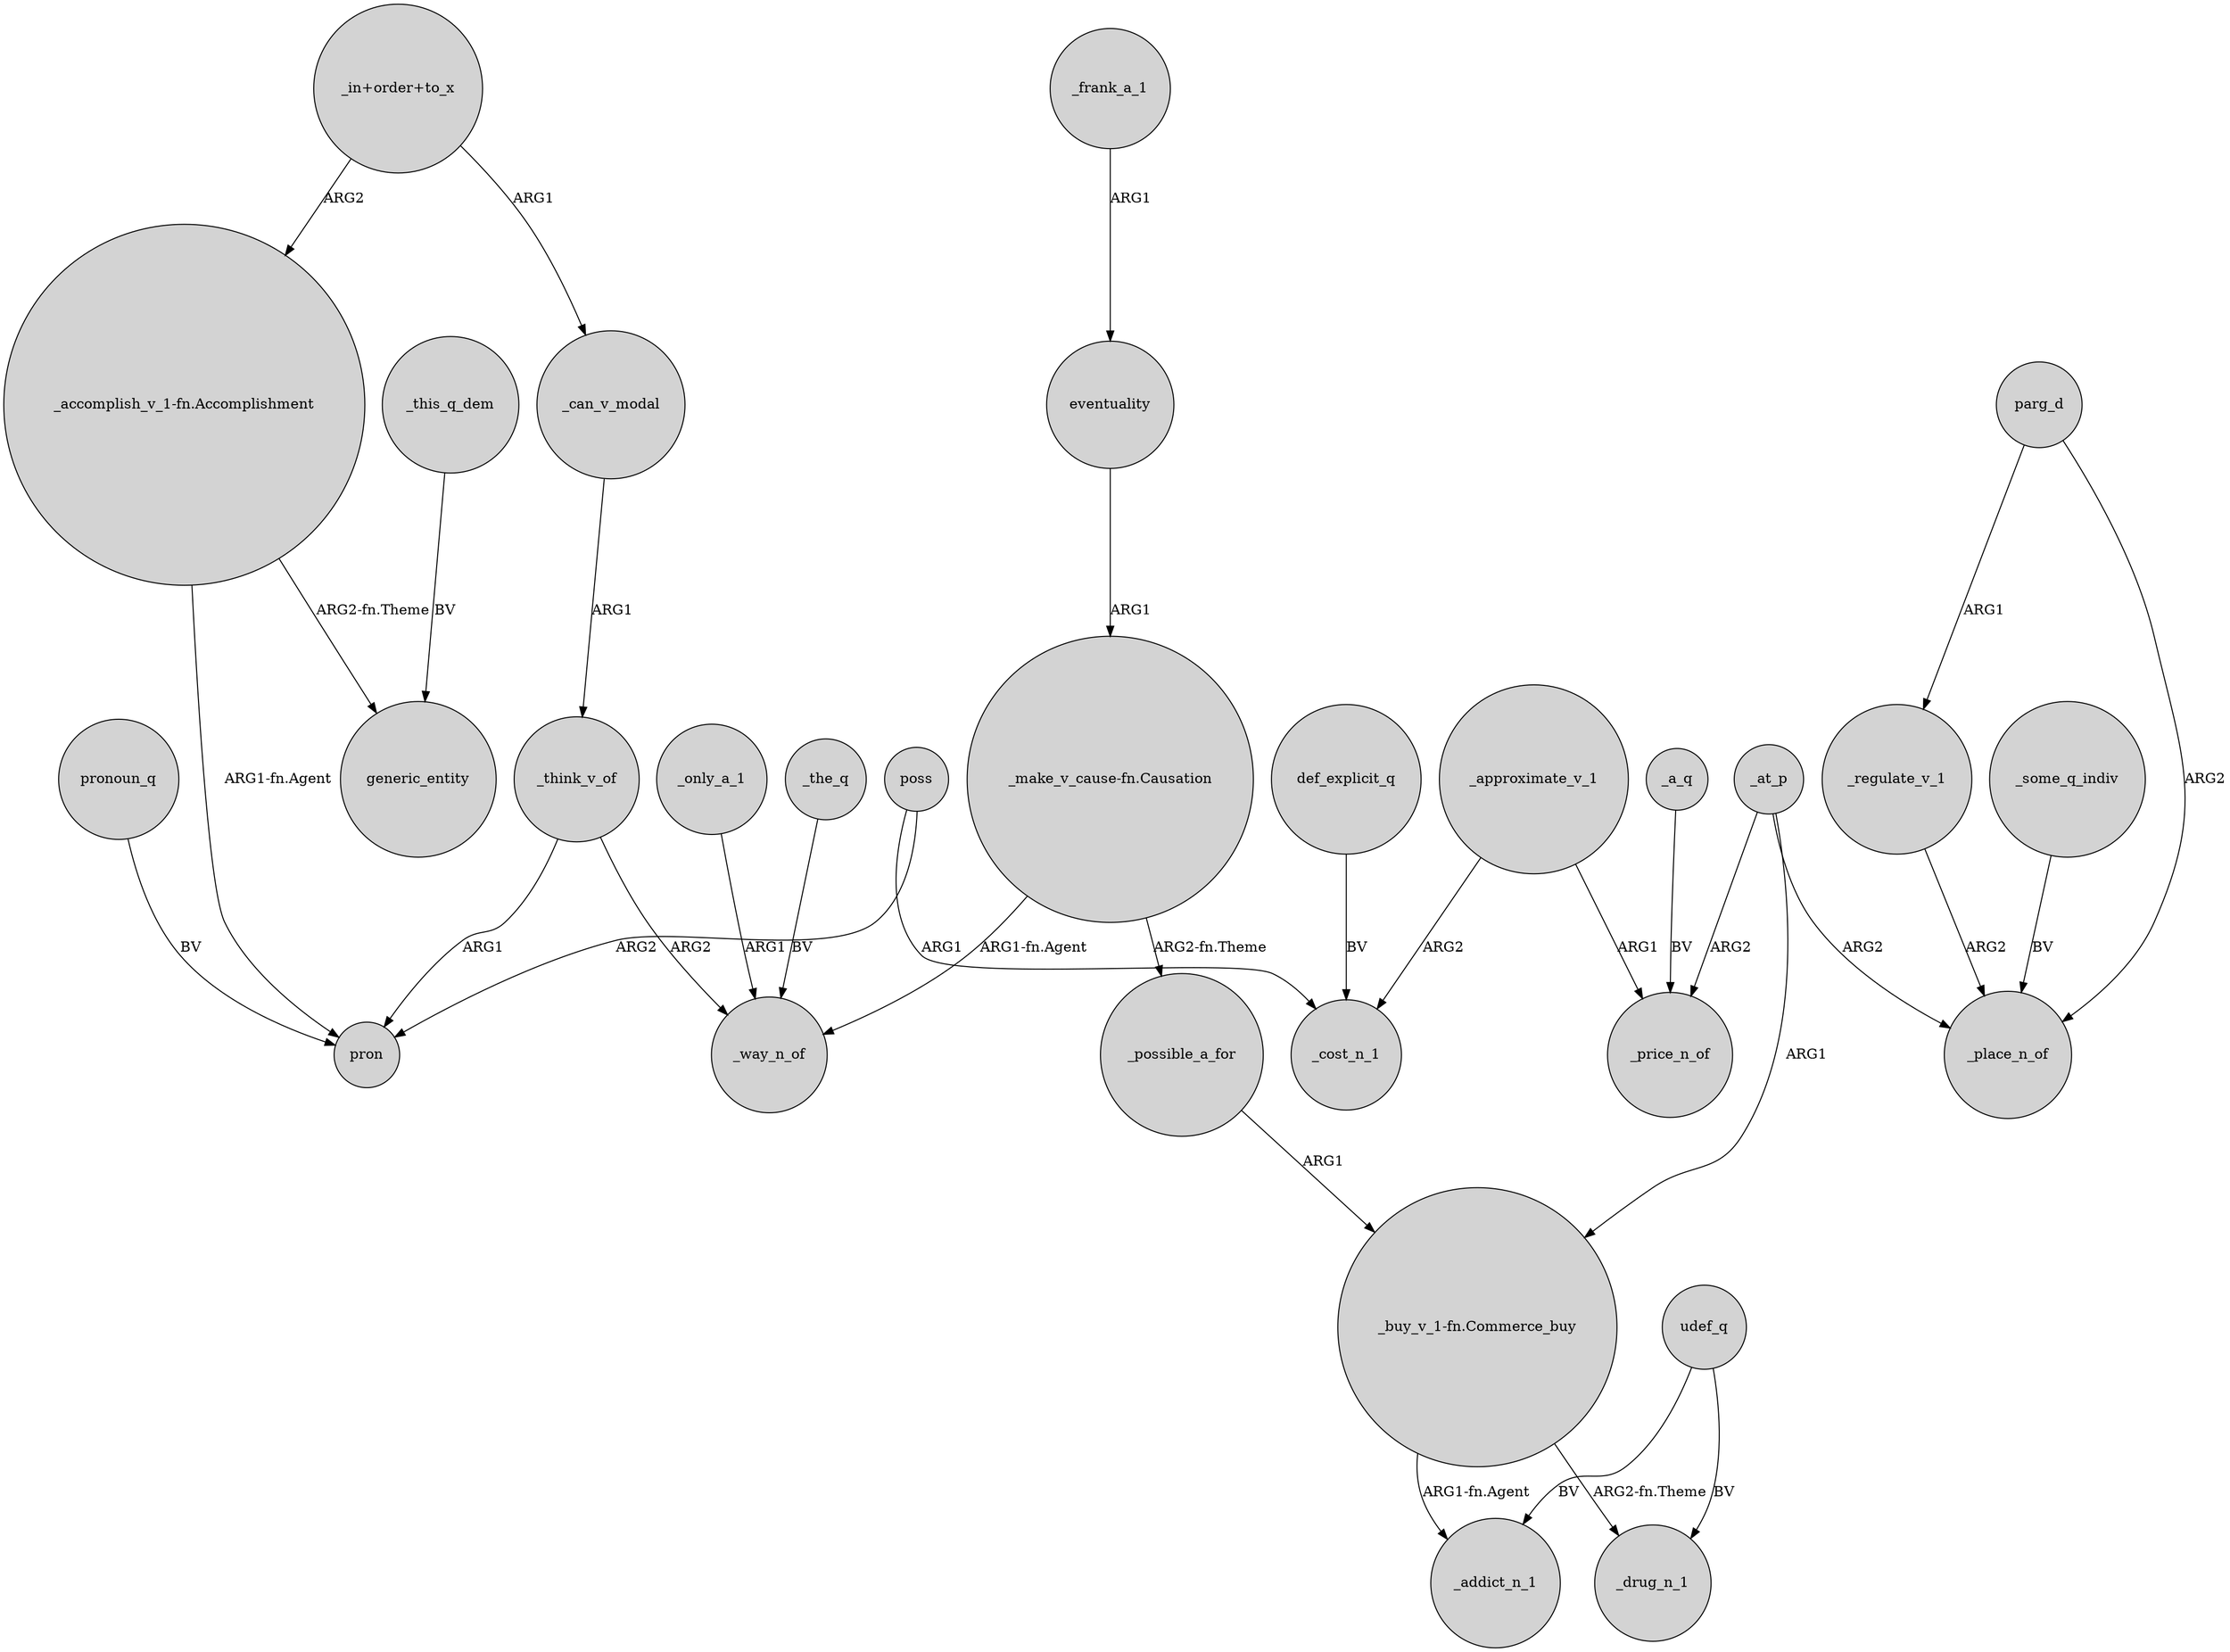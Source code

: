 digraph {
	node [shape=circle style=filled]
	poss -> pron [label=ARG2]
	_at_p -> "_buy_v_1-fn.Commerce_buy" [label=ARG1]
	_approximate_v_1 -> _cost_n_1 [label=ARG2]
	"_buy_v_1-fn.Commerce_buy" -> _addict_n_1 [label="ARG1-fn.Agent"]
	parg_d -> _regulate_v_1 [label=ARG1]
	"_make_v_cause-fn.Causation" -> _way_n_of [label="ARG1-fn.Agent"]
	_the_q -> _way_n_of [label=BV]
	_frank_a_1 -> eventuality [label=ARG1]
	_approximate_v_1 -> _price_n_of [label=ARG1]
	"_make_v_cause-fn.Causation" -> _possible_a_for [label="ARG2-fn.Theme"]
	udef_q -> _drug_n_1 [label=BV]
	udef_q -> _addict_n_1 [label=BV]
	"_buy_v_1-fn.Commerce_buy" -> _drug_n_1 [label="ARG2-fn.Theme"]
	pronoun_q -> pron [label=BV]
	_can_v_modal -> _think_v_of [label=ARG1]
	_at_p -> _place_n_of [label=ARG2]
	_this_q_dem -> generic_entity [label=BV]
	_regulate_v_1 -> _place_n_of [label=ARG2]
	eventuality -> "_make_v_cause-fn.Causation" [label=ARG1]
	parg_d -> _place_n_of [label=ARG2]
	_think_v_of -> _way_n_of [label=ARG2]
	"_accomplish_v_1-fn.Accomplishment" -> pron [label="ARG1-fn.Agent"]
	_think_v_of -> pron [label=ARG1]
	"_in+order+to_x" -> _can_v_modal [label=ARG1]
	def_explicit_q -> _cost_n_1 [label=BV]
	"_in+order+to_x" -> "_accomplish_v_1-fn.Accomplishment" [label=ARG2]
	_possible_a_for -> "_buy_v_1-fn.Commerce_buy" [label=ARG1]
	_some_q_indiv -> _place_n_of [label=BV]
	_at_p -> _price_n_of [label=ARG2]
	poss -> _cost_n_1 [label=ARG1]
	"_accomplish_v_1-fn.Accomplishment" -> generic_entity [label="ARG2-fn.Theme"]
	_a_q -> _price_n_of [label=BV]
	_only_a_1 -> _way_n_of [label=ARG1]
}
